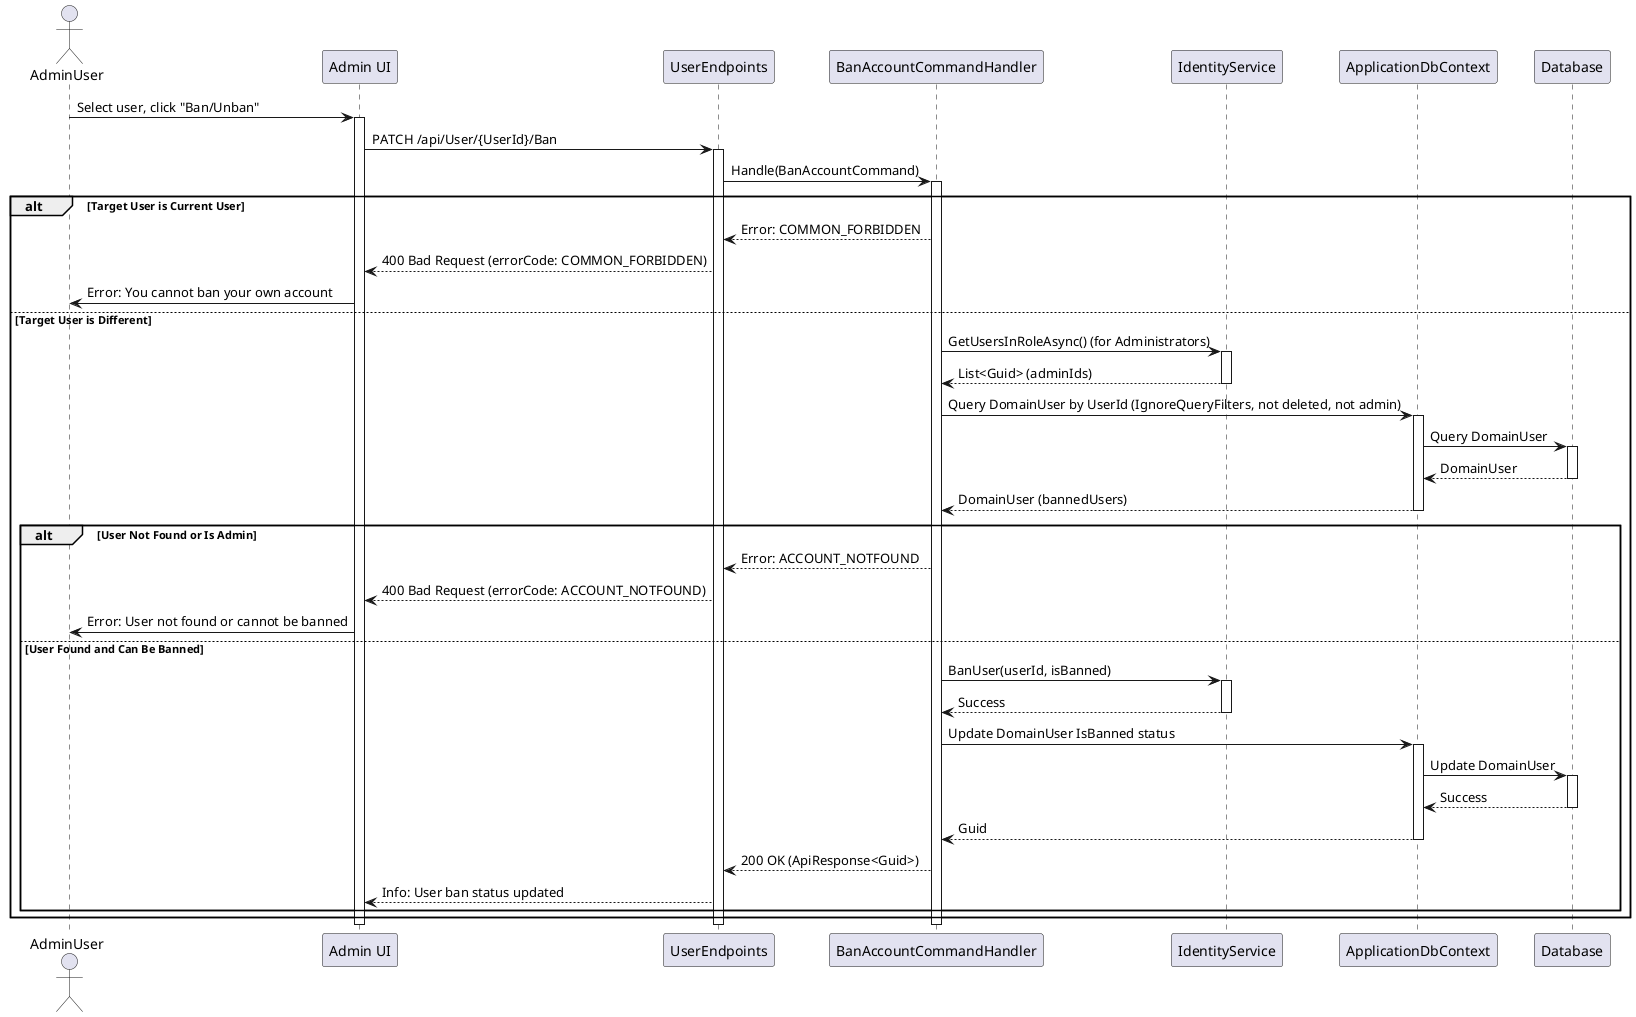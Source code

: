 @startuml
actor AdminUser
participant "Admin UI" as UI
participant UserEndpoints
participant BanAccountCommandHandler as Handler
participant IdentityService
participant ApplicationDbContext
participant Database

AdminUser -> UI : Select user, click "Ban/Unban"
activate UI
UI -> UserEndpoints : PATCH /api/User/{UserId}/Ban
activate UserEndpoints
UserEndpoints -> Handler : Handle(BanAccountCommand)
activate Handler
alt Target User is Current User
    Handler --> UserEndpoints : Error: COMMON_FORBIDDEN
    UserEndpoints --> UI : 400 Bad Request (errorCode: COMMON_FORBIDDEN)
    UI -> AdminUser : Error: You cannot ban your own account
else Target User is Different
    Handler -> IdentityService : GetUsersInRoleAsync() (for Administrators)
    activate IdentityService
    IdentityService --> Handler : List<Guid> (adminIds)
    deactivate IdentityService
    Handler -> ApplicationDbContext : Query DomainUser by UserId (IgnoreQueryFilters, not deleted, not admin)
    activate ApplicationDbContext
    ApplicationDbContext -> Database : Query DomainUser
    activate Database
    Database --> ApplicationDbContext : DomainUser
    deactivate Database
    ApplicationDbContext --> Handler : DomainUser (bannedUsers)
    deactivate ApplicationDbContext
    alt User Not Found or Is Admin
        Handler --> UserEndpoints : Error: ACCOUNT_NOTFOUND
        UserEndpoints --> UI : 400 Bad Request (errorCode: ACCOUNT_NOTFOUND)
        UI -> AdminUser : Error: User not found or cannot be banned
    else User Found and Can Be Banned
        Handler -> IdentityService : BanUser(userId, isBanned)
        activate IdentityService
        IdentityService --> Handler : Success
        deactivate IdentityService
        Handler -> ApplicationDbContext : Update DomainUser IsBanned status
        activate ApplicationDbContext
        ApplicationDbContext -> Database : Update DomainUser
        activate Database
        Database --> ApplicationDbContext : Success
        deactivate Database
        ApplicationDbContext --> Handler : Guid
        deactivate ApplicationDbContext
        Handler --> UserEndpoints : 200 OK (ApiResponse<Guid>)
        UserEndpoints --> UI : Info: User ban status updated
    end
end
deactivate Handler
deactivate UserEndpoints
deactivate UI
@enduml